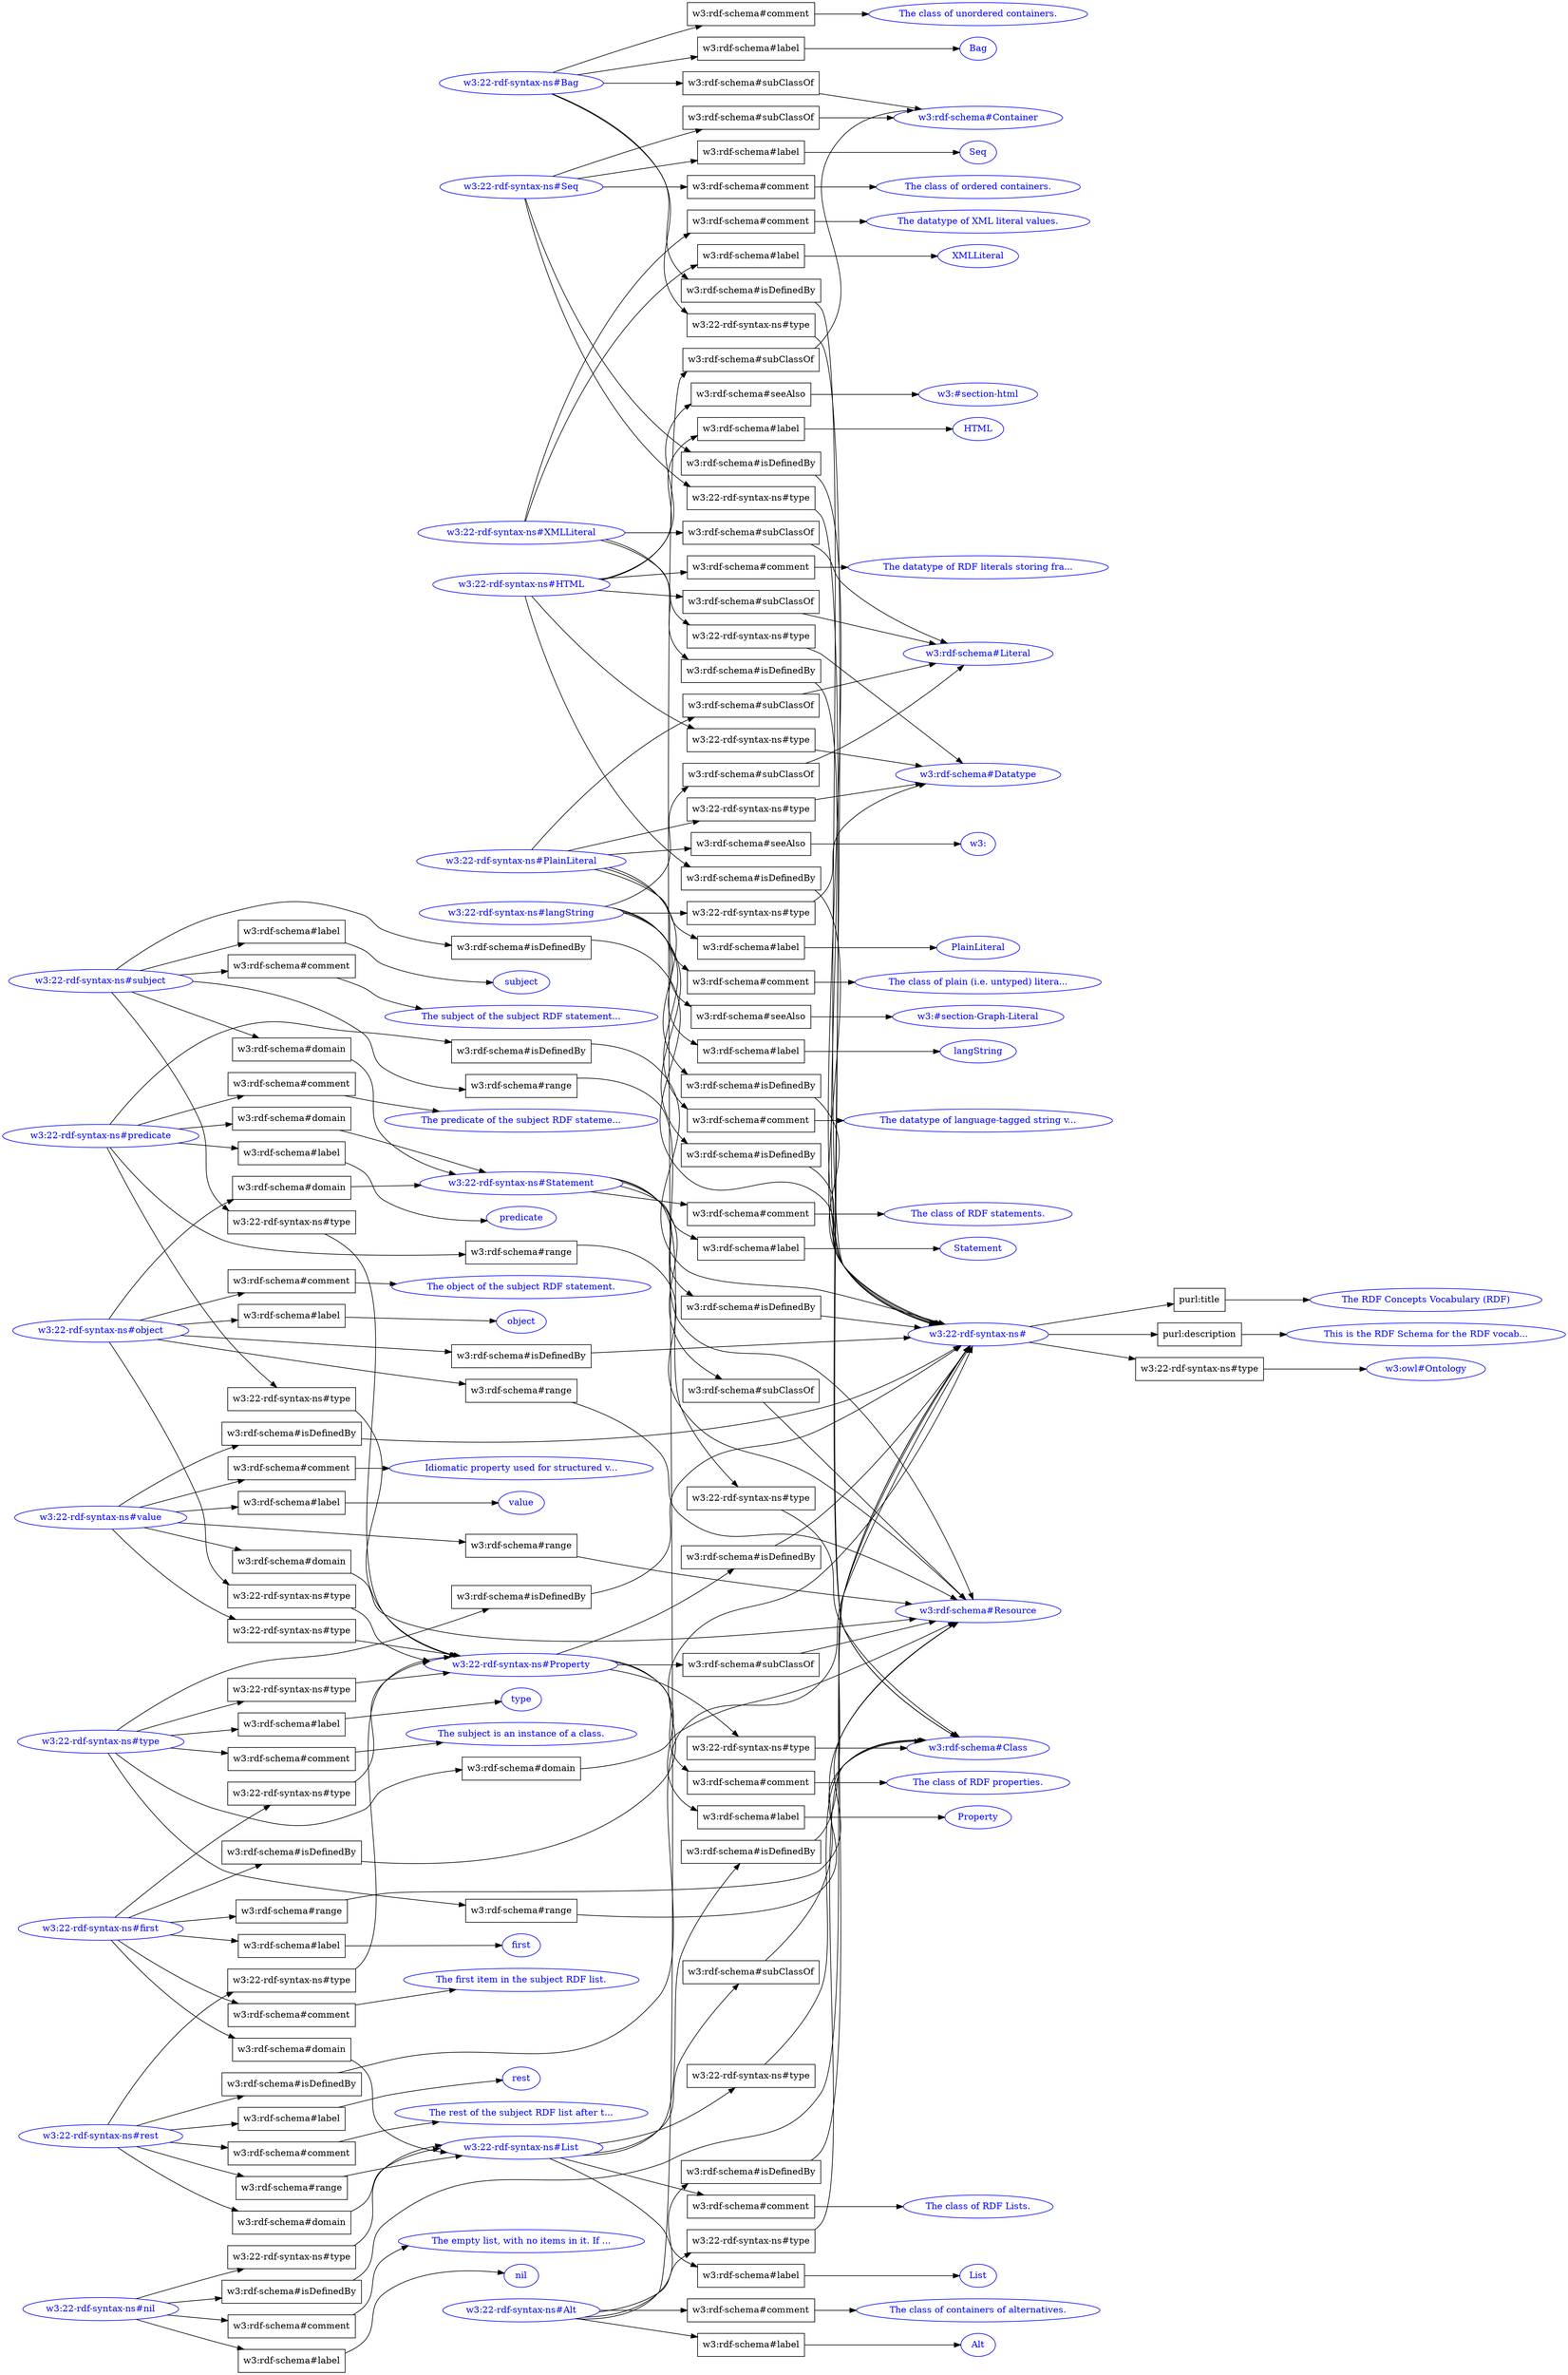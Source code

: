 // test_a3
digraph {
	graph [rankdir=LR]
	"42014968-6d80-11e9-b568-20689dd700af" [label="w3:22-rdf-syntax-ns#Bag" color=blue fontcolor=blue]
	"42024f0c-6d80-11e9-b568-20689dd700af" [label="The datatype of XML literal values." color=blue fontcolor=blue]
	"4202605a-6d80-11e9-b568-20689dd700af" [label="w3:owl#Ontology" color=blue fontcolor=blue]
	"4200f440-6d80-11e9-b568-20689dd700af" [label="w3:22-rdf-syntax-ns#Statement" color=blue fontcolor=blue]
	"42015df4-6d80-11e9-b568-20689dd700af" [label="Idiomatic property used for structured v..." color=blue fontcolor=blue]
	"42026474-6d80-11e9-b568-20689dd700af" [label="The datatype of RDF literals storing fra..." color=blue fontcolor=blue]
	"420127da-6d80-11e9-b568-20689dd700af" [label="w3:rdf-schema#Container" color=blue fontcolor=blue]
	"42014cec-6d80-11e9-b568-20689dd700af" [label="w3:22-rdf-syntax-ns#Seq" color=blue fontcolor=blue]
	"42012ff0-6d80-11e9-b568-20689dd700af" [label="w3:rdf-schema#Class" color=blue fontcolor=blue]
	"4200fc1a-6d80-11e9-b568-20689dd700af" [label="w3:22-rdf-syntax-ns#List" color=blue fontcolor=blue]
	"4200e3b0-6d80-11e9-b568-20689dd700af" [label="The first item in the subject RDF list." color=blue fontcolor=blue]
	"42026b54-6d80-11e9-b568-20689dd700af" [label=subject color=blue fontcolor=blue]
	"42023e04-6d80-11e9-b568-20689dd700af" [label=object color=blue fontcolor=blue]
	"4200e1da-6d80-11e9-b568-20689dd700af" [label="w3:22-rdf-syntax-ns#first" color=blue fontcolor=blue]
	"42011a2e-6d80-11e9-b568-20689dd700af" [label=nil color=blue fontcolor=blue]
	"420101b0-6d80-11e9-b568-20689dd700af" [label="w3:rdf-schema#Datatype" color=blue fontcolor=blue]
	"420184be-6d80-11e9-b568-20689dd700af" [label="The class of plain (i.e. untyped) litera..." color=blue fontcolor=blue]
	"42026802-6d80-11e9-b568-20689dd700af" [label="The class of RDF statements." color=blue fontcolor=blue]
	"42013d2e-6d80-11e9-b568-20689dd700af" [label=first color=blue fontcolor=blue]
	"4202446c-6d80-11e9-b568-20689dd700af" [label="The class of unordered containers." color=blue fontcolor=blue]
	"42010dea-6d80-11e9-b568-20689dd700af" [label=HTML color=blue fontcolor=blue]
	"42025d08-6d80-11e9-b568-20689dd700af" [label=Alt color=blue fontcolor=blue]
	"4200eae0-6d80-11e9-b568-20689dd700af" [label="w3:rdf-schema#Resource" color=blue fontcolor=blue]
	"4200feb8-6d80-11e9-b568-20689dd700af" [label=XMLLiteral color=blue fontcolor=blue]
	"420176b8-6d80-11e9-b568-20689dd700af" [label="The class of containers of alternatives." color=blue fontcolor=blue]
	"4200fdf0-6d80-11e9-b568-20689dd700af" [label="w3:22-rdf-syntax-ns#XMLLiteral" color=blue fontcolor=blue]
	"4200f97c-6d80-11e9-b568-20689dd700af" [label=predicate color=blue fontcolor=blue]
	"4202716c-6d80-11e9-b568-20689dd700af" [label="w3:#section-html" color=blue fontcolor=blue]
	"4200ea0e-6d80-11e9-b568-20689dd700af" [label="w3:22-rdf-syntax-ns#predicate" color=blue fontcolor=blue]
	"4200ece8-6d80-11e9-b568-20689dd700af" [label="w3:22-rdf-syntax-ns#value" color=blue fontcolor=blue]
	"4202416a-6d80-11e9-b568-20689dd700af" [label="The empty list, with no items in it. If ..." color=blue fontcolor=blue]
	"42026e56-6d80-11e9-b568-20689dd700af" [label="This is the RDF Schema for the RDF vocab..." color=blue fontcolor=blue]
	"4201c348-6d80-11e9-b568-20689dd700af" [label=List color=blue fontcolor=blue]
	"42018838-6d80-11e9-b568-20689dd700af" [label=value color=blue fontcolor=blue]
	"4201cb5e-6d80-11e9-b568-20689dd700af" [label=langString color=blue fontcolor=blue]
	"4201271c-6d80-11e9-b568-20689dd700af" [label="w3:22-rdf-syntax-ns#Alt" color=blue fontcolor=blue]
	"42010a20-6d80-11e9-b568-20689dd700af" [label="w3:22-rdf-syntax-ns#PlainLiteral" color=blue fontcolor=blue]
	"420236fc-6d80-11e9-b568-20689dd700af" [label="The class of RDF Lists." color=blue fontcolor=blue]
	"4201d608-6d80-11e9-b568-20689dd700af" [label=PlainLiteral color=blue fontcolor=blue]
	"42015a66-6d80-11e9-b568-20689dd700af" [label=rest color=blue fontcolor=blue]
	"4201c83e-6d80-11e9-b568-20689dd700af" [label=Statement color=blue fontcolor=blue]
	"4201a764-6d80-11e9-b568-20689dd700af" [label=Property color=blue fontcolor=blue]
	"42016858-6d80-11e9-b568-20689dd700af" [label="The predicate of the subject RDF stateme..." color=blue fontcolor=blue]
	"4200e806-6d80-11e9-b568-20689dd700af" [label="The RDF Concepts Vocabulary (RDF)" color=blue fontcolor=blue]
	"4201115a-6d80-11e9-b568-20689dd700af" [label="The datatype of language-tagged string v..." color=blue fontcolor=blue]
	"42019fee-6d80-11e9-b568-20689dd700af" [label="w3:#section-Graph-Literal" color=blue fontcolor=blue]
	"420143be-6d80-11e9-b568-20689dd700af" [label="The subject of the subject RDF statement..." color=blue fontcolor=blue]
	"42010b2e-6d80-11e9-b568-20689dd700af" [label="w3:rdf-schema#Literal" color=blue fontcolor=blue]
	"420100de-6d80-11e9-b568-20689dd700af" [label="w3:22-rdf-syntax-ns#langString" color=blue fontcolor=blue]
	"42010d22-6d80-11e9-b568-20689dd700af" [label="w3:22-rdf-syntax-ns#HTML" color=blue fontcolor=blue]
	"42010390-6d80-11e9-b568-20689dd700af" [label="w3:22-rdf-syntax-ns#Property" color=blue fontcolor=blue]
	"4201b1b4-6d80-11e9-b568-20689dd700af" [label="The class of RDF properties." color=blue fontcolor=blue]
	"420259b6-6d80-11e9-b568-20689dd700af" [label="The class of ordered containers." color=blue fontcolor=blue]
	"42015070-6d80-11e9-b568-20689dd700af" [label=type color=blue fontcolor=blue]
	"42019256-6d80-11e9-b568-20689dd700af" [label=Bag color=blue fontcolor=blue]
	"4200f09e-6d80-11e9-b568-20689dd700af" [label="w3:22-rdf-syntax-ns#nil" color=blue fontcolor=blue]
	"4200e6c6-6d80-11e9-b568-20689dd700af" [label="w3:22-rdf-syntax-ns#" color=blue fontcolor=blue]
	"42014fa8-6d80-11e9-b568-20689dd700af" [label="w3:22-rdf-syntax-ns#type" color=blue fontcolor=blue]
	"42018b3a-6d80-11e9-b568-20689dd700af" [label="The rest of the subject RDF list after t..." color=blue fontcolor=blue]
	"4202188e-6d80-11e9-b568-20689dd700af" [label="The subject is an instance of a class." color=blue fontcolor=blue]
	"4201bbe6-6d80-11e9-b568-20689dd700af" [label="The object of the subject RDF statement." color=blue fontcolor=blue]
	"420106b0-6d80-11e9-b568-20689dd700af" [label="w3:22-rdf-syntax-ns#object" color=blue fontcolor=blue]
	"4200fb48-6d80-11e9-b568-20689dd700af" [label="w3:22-rdf-syntax-ns#rest" color=blue fontcolor=blue]
	"42014dbe-6d80-11e9-b568-20689dd700af" [label=Seq color=blue fontcolor=blue]
	"42020dc6-6d80-11e9-b568-20689dd700af" [label="w3:" color=blue fontcolor=blue]
	"420142f6-6d80-11e9-b568-20689dd700af" [label="w3:22-rdf-syntax-ns#subject" color=blue fontcolor=blue]
	"420248f4-6d80-11e9-b568-20689dd700af" [label="w3:rdf-schema#range" shape=box]
	"4200fb48-6d80-11e9-b568-20689dd700af" -> "420248f4-6d80-11e9-b568-20689dd700af"
	"420248f4-6d80-11e9-b568-20689dd700af" -> "4200fc1a-6d80-11e9-b568-20689dd700af"
	"420233e6-6d80-11e9-b568-20689dd700af" [label="w3:rdf-schema#range" shape=box]
	"420142f6-6d80-11e9-b568-20689dd700af" -> "420233e6-6d80-11e9-b568-20689dd700af"
	"420233e6-6d80-11e9-b568-20689dd700af" -> "4200eae0-6d80-11e9-b568-20689dd700af"
	"42023f12-6d80-11e9-b568-20689dd700af" [label="w3:rdf-schema#label" shape=box]
	"420106b0-6d80-11e9-b568-20689dd700af" -> "42023f12-6d80-11e9-b568-20689dd700af"
	"42023f12-6d80-11e9-b568-20689dd700af" -> "42023e04-6d80-11e9-b568-20689dd700af"
	"4201abe2-6d80-11e9-b568-20689dd700af" [label="w3:22-rdf-syntax-ns#type" shape=box]
	"42014cec-6d80-11e9-b568-20689dd700af" -> "4201abe2-6d80-11e9-b568-20689dd700af"
	"4201abe2-6d80-11e9-b568-20689dd700af" -> "42012ff0-6d80-11e9-b568-20689dd700af"
	"4202653c-6d80-11e9-b568-20689dd700af" [label="w3:rdf-schema#comment" shape=box]
	"42010d22-6d80-11e9-b568-20689dd700af" -> "4202653c-6d80-11e9-b568-20689dd700af"
	"4202653c-6d80-11e9-b568-20689dd700af" -> "42026474-6d80-11e9-b568-20689dd700af"
	"42017410-6d80-11e9-b568-20689dd700af" [label="w3:22-rdf-syntax-ns#type" shape=box]
	"4200f440-6d80-11e9-b568-20689dd700af" -> "42017410-6d80-11e9-b568-20689dd700af"
	"42017410-6d80-11e9-b568-20689dd700af" -> "42012ff0-6d80-11e9-b568-20689dd700af"
	"42014170-6d80-11e9-b568-20689dd700af" [label="w3:rdf-schema#isDefinedBy" shape=box]
	"4200fdf0-6d80-11e9-b568-20689dd700af" -> "42014170-6d80-11e9-b568-20689dd700af"
	"42014170-6d80-11e9-b568-20689dd700af" -> "4200e6c6-6d80-11e9-b568-20689dd700af"
	"4200fcd8-6d80-11e9-b568-20689dd700af" [label="w3:rdf-schema#domain" shape=box]
	"4200fb48-6d80-11e9-b568-20689dd700af" -> "4200fcd8-6d80-11e9-b568-20689dd700af"
	"4200fcd8-6d80-11e9-b568-20689dd700af" -> "4200fc1a-6d80-11e9-b568-20689dd700af"
	"42018f86-6d80-11e9-b568-20689dd700af" [label="w3:rdf-schema#subClassOf" shape=box]
	"42010d22-6d80-11e9-b568-20689dd700af" -> "42018f86-6d80-11e9-b568-20689dd700af"
	"42018f86-6d80-11e9-b568-20689dd700af" -> "42010b2e-6d80-11e9-b568-20689dd700af"
	"42021640-6d80-11e9-b568-20689dd700af" [label="w3:rdf-schema#isDefinedBy" shape=box]
	"42010390-6d80-11e9-b568-20689dd700af" -> "42021640-6d80-11e9-b568-20689dd700af"
	"42021640-6d80-11e9-b568-20689dd700af" -> "4200e6c6-6d80-11e9-b568-20689dd700af"
	"42022c3e-6d80-11e9-b568-20689dd700af" [label="w3:22-rdf-syntax-ns#type" shape=box]
	"42014fa8-6d80-11e9-b568-20689dd700af" -> "42022c3e-6d80-11e9-b568-20689dd700af"
	"42022c3e-6d80-11e9-b568-20689dd700af" -> "42010390-6d80-11e9-b568-20689dd700af"
	"42015b7e-6d80-11e9-b568-20689dd700af" [label="w3:rdf-schema#label" shape=box]
	"4200fb48-6d80-11e9-b568-20689dd700af" -> "42015b7e-6d80-11e9-b568-20689dd700af"
	"42015b7e-6d80-11e9-b568-20689dd700af" -> "42015a66-6d80-11e9-b568-20689dd700af"
	"4201a52a-6d80-11e9-b568-20689dd700af" [label="w3:22-rdf-syntax-ns#type" shape=box]
	"4201271c-6d80-11e9-b568-20689dd700af" -> "4201a52a-6d80-11e9-b568-20689dd700af"
	"4201a52a-6d80-11e9-b568-20689dd700af" -> "42012ff0-6d80-11e9-b568-20689dd700af"
	"42024fca-6d80-11e9-b568-20689dd700af" [label="w3:rdf-schema#comment" shape=box]
	"4200fdf0-6d80-11e9-b568-20689dd700af" -> "42024fca-6d80-11e9-b568-20689dd700af"
	"42024fca-6d80-11e9-b568-20689dd700af" -> "42024f0c-6d80-11e9-b568-20689dd700af"
	"42023b34-6d80-11e9-b568-20689dd700af" [label="w3:rdf-schema#isDefinedBy" shape=box]
	"42010a20-6d80-11e9-b568-20689dd700af" -> "42023b34-6d80-11e9-b568-20689dd700af"
	"42023b34-6d80-11e9-b568-20689dd700af" -> "4200e6c6-6d80-11e9-b568-20689dd700af"
	"42023012-6d80-11e9-b568-20689dd700af" [label="w3:22-rdf-syntax-ns#type" shape=box]
	"4200ece8-6d80-11e9-b568-20689dd700af" -> "42023012-6d80-11e9-b568-20689dd700af"
	"42023012-6d80-11e9-b568-20689dd700af" -> "42010390-6d80-11e9-b568-20689dd700af"
	"4200ebb2-6d80-11e9-b568-20689dd700af" [label="w3:rdf-schema#range" shape=box]
	"4200ea0e-6d80-11e9-b568-20689dd700af" -> "4200ebb2-6d80-11e9-b568-20689dd700af"
	"4200ebb2-6d80-11e9-b568-20689dd700af" -> "4200eae0-6d80-11e9-b568-20689dd700af"
	"4201c064-6d80-11e9-b568-20689dd700af" [label="w3:rdf-schema#isDefinedBy" shape=box]
	"4200fb48-6d80-11e9-b568-20689dd700af" -> "4201c064-6d80-11e9-b568-20689dd700af"
	"4201c064-6d80-11e9-b568-20689dd700af" -> "4200e6c6-6d80-11e9-b568-20689dd700af"
	"42020754-6d80-11e9-b568-20689dd700af" [label="w3:rdf-schema#range" shape=box]
	"420106b0-6d80-11e9-b568-20689dd700af" -> "42020754-6d80-11e9-b568-20689dd700af"
	"42020754-6d80-11e9-b568-20689dd700af" -> "4200eae0-6d80-11e9-b568-20689dd700af"
	"4200fa30-6d80-11e9-b568-20689dd700af" [label="w3:rdf-schema#label" shape=box]
	"4200ea0e-6d80-11e9-b568-20689dd700af" -> "4200fa30-6d80-11e9-b568-20689dd700af"
	"4200fa30-6d80-11e9-b568-20689dd700af" -> "4200f97c-6d80-11e9-b568-20689dd700af"
	"42019314-6d80-11e9-b568-20689dd700af" [label="w3:rdf-schema#label" shape=box]
	"42014968-6d80-11e9-b568-20689dd700af" -> "42019314-6d80-11e9-b568-20689dd700af"
	"42019314-6d80-11e9-b568-20689dd700af" -> "42019256-6d80-11e9-b568-20689dd700af"
	"42016920-6d80-11e9-b568-20689dd700af" [label="w3:rdf-schema#comment" shape=box]
	"4200ea0e-6d80-11e9-b568-20689dd700af" -> "42016920-6d80-11e9-b568-20689dd700af"
	"42016920-6d80-11e9-b568-20689dd700af" -> "42016858-6d80-11e9-b568-20689dd700af"
	"42024228-6d80-11e9-b568-20689dd700af" [label="w3:rdf-schema#comment" shape=box]
	"4200f09e-6d80-11e9-b568-20689dd700af" -> "42024228-6d80-11e9-b568-20689dd700af"
	"42024228-6d80-11e9-b568-20689dd700af" -> "4202416a-6d80-11e9-b568-20689dd700af"
	"4201c906-6d80-11e9-b568-20689dd700af" [label="w3:rdf-schema#label" shape=box]
	"4200f440-6d80-11e9-b568-20689dd700af" -> "4201c906-6d80-11e9-b568-20689dd700af"
	"4201c906-6d80-11e9-b568-20689dd700af" -> "4201c83e-6d80-11e9-b568-20689dd700af"
	"42014e7c-6d80-11e9-b568-20689dd700af" [label="w3:rdf-schema#label" shape=box]
	"42014cec-6d80-11e9-b568-20689dd700af" -> "42014e7c-6d80-11e9-b568-20689dd700af"
	"42014e7c-6d80-11e9-b568-20689dd700af" -> "42014dbe-6d80-11e9-b568-20689dd700af"
	"420237ba-6d80-11e9-b568-20689dd700af" [label="w3:rdf-schema#comment" shape=box]
	"4200fc1a-6d80-11e9-b568-20689dd700af" -> "420237ba-6d80-11e9-b568-20689dd700af"
	"420237ba-6d80-11e9-b568-20689dd700af" -> "420236fc-6d80-11e9-b568-20689dd700af"
	"4202722a-6d80-11e9-b568-20689dd700af" [label="w3:rdf-schema#seeAlso" shape=box]
	"42010d22-6d80-11e9-b568-20689dd700af" -> "4202722a-6d80-11e9-b568-20689dd700af"
	"4202722a-6d80-11e9-b568-20689dd700af" -> "4202716c-6d80-11e9-b568-20689dd700af"
	"42021262-6d80-11e9-b568-20689dd700af" [label="w3:rdf-schema#range" shape=box]
	"42014fa8-6d80-11e9-b568-20689dd700af" -> "42021262-6d80-11e9-b568-20689dd700af"
	"42021262-6d80-11e9-b568-20689dd700af" -> "42012ff0-6d80-11e9-b568-20689dd700af"
	"42011af6-6d80-11e9-b568-20689dd700af" [label="w3:rdf-schema#label" shape=box]
	"4200f09e-6d80-11e9-b568-20689dd700af" -> "42011af6-6d80-11e9-b568-20689dd700af"
	"42011af6-6d80-11e9-b568-20689dd700af" -> "42011a2e-6d80-11e9-b568-20689dd700af"
	"4202031c-6d80-11e9-b568-20689dd700af" [label="w3:rdf-schema#isDefinedBy" shape=box]
	"42014fa8-6d80-11e9-b568-20689dd700af" -> "4202031c-6d80-11e9-b568-20689dd700af"
	"4202031c-6d80-11e9-b568-20689dd700af" -> "4200e6c6-6d80-11e9-b568-20689dd700af"
	"4201af98-6d80-11e9-b568-20689dd700af" [label="w3:rdf-schema#isDefinedBy" shape=box]
	"4200e1da-6d80-11e9-b568-20689dd700af" -> "4201af98-6d80-11e9-b568-20689dd700af"
	"4201af98-6d80-11e9-b568-20689dd700af" -> "4200e6c6-6d80-11e9-b568-20689dd700af"
	"42013ad6-6d80-11e9-b568-20689dd700af" [label="w3:22-rdf-syntax-ns#type" shape=box]
	"4200fdf0-6d80-11e9-b568-20689dd700af" -> "42013ad6-6d80-11e9-b568-20689dd700af"
	"42013ad6-6d80-11e9-b568-20689dd700af" -> "420101b0-6d80-11e9-b568-20689dd700af"
	"4200e8c4-6d80-11e9-b568-20689dd700af" [label="purl:title" shape=box]
	"4200e6c6-6d80-11e9-b568-20689dd700af" -> "4200e8c4-6d80-11e9-b568-20689dd700af"
	"4200e8c4-6d80-11e9-b568-20689dd700af" -> "4200e806-6d80-11e9-b568-20689dd700af"
	"42017d3e-6d80-11e9-b568-20689dd700af" [label="w3:rdf-schema#domain" shape=box]
	"42014fa8-6d80-11e9-b568-20689dd700af" -> "42017d3e-6d80-11e9-b568-20689dd700af"
	"42017d3e-6d80-11e9-b568-20689dd700af" -> "4200eae0-6d80-11e9-b568-20689dd700af"
	"4201580e-6d80-11e9-b568-20689dd700af" [label="w3:rdf-schema#subClassOf" shape=box]
	"42014cec-6d80-11e9-b568-20689dd700af" -> "4201580e-6d80-11e9-b568-20689dd700af"
	"4201580e-6d80-11e9-b568-20689dd700af" -> "420127da-6d80-11e9-b568-20689dd700af"
	"4201b268-6d80-11e9-b568-20689dd700af" [label="w3:rdf-schema#comment" shape=box]
	"42010390-6d80-11e9-b568-20689dd700af" -> "4201b268-6d80-11e9-b568-20689dd700af"
	"4201b268-6d80-11e9-b568-20689dd700af" -> "4201b1b4-6d80-11e9-b568-20689dd700af"
	"42018284-6d80-11e9-b568-20689dd700af" [label="w3:rdf-schema#isDefinedBy" shape=box]
	"4200fc1a-6d80-11e9-b568-20689dd700af" -> "42018284-6d80-11e9-b568-20689dd700af"
	"42018284-6d80-11e9-b568-20689dd700af" -> "4200e6c6-6d80-11e9-b568-20689dd700af"
	"42011ec0-6d80-11e9-b568-20689dd700af" [label="w3:22-rdf-syntax-ns#type" shape=box]
	"4200ea0e-6d80-11e9-b568-20689dd700af" -> "42011ec0-6d80-11e9-b568-20689dd700af"
	"42011ec0-6d80-11e9-b568-20689dd700af" -> "42010390-6d80-11e9-b568-20689dd700af"
	"42024520-6d80-11e9-b568-20689dd700af" [label="w3:rdf-schema#comment" shape=box]
	"42014968-6d80-11e9-b568-20689dd700af" -> "42024520-6d80-11e9-b568-20689dd700af"
	"42024520-6d80-11e9-b568-20689dd700af" -> "4202446c-6d80-11e9-b568-20689dd700af"
	"4201548a-6d80-11e9-b568-20689dd700af" [label="w3:22-rdf-syntax-ns#type" shape=box]
	"420142f6-6d80-11e9-b568-20689dd700af" -> "4201548a-6d80-11e9-b568-20689dd700af"
	"4201548a-6d80-11e9-b568-20689dd700af" -> "42010390-6d80-11e9-b568-20689dd700af"
	"42019daa-6d80-11e9-b568-20689dd700af" [label="w3:22-rdf-syntax-ns#type" shape=box]
	"42010390-6d80-11e9-b568-20689dd700af" -> "42019daa-6d80-11e9-b568-20689dd700af"
	"42019daa-6d80-11e9-b568-20689dd700af" -> "42012ff0-6d80-11e9-b568-20689dd700af"
	"4202194c-6d80-11e9-b568-20689dd700af" [label="w3:rdf-schema#comment" shape=box]
	"42014fa8-6d80-11e9-b568-20689dd700af" -> "4202194c-6d80-11e9-b568-20689dd700af"
	"4202194c-6d80-11e9-b568-20689dd700af" -> "4202188e-6d80-11e9-b568-20689dd700af"
	"4201512e-6d80-11e9-b568-20689dd700af" [label="w3:rdf-schema#label" shape=box]
	"42014fa8-6d80-11e9-b568-20689dd700af" -> "4201512e-6d80-11e9-b568-20689dd700af"
	"4201512e-6d80-11e9-b568-20689dd700af" -> "42015070-6d80-11e9-b568-20689dd700af"
	"42016614-6d80-11e9-b568-20689dd700af" [label="w3:rdf-schema#domain" shape=box]
	"420142f6-6d80-11e9-b568-20689dd700af" -> "42016614-6d80-11e9-b568-20689dd700af"
	"42016614-6d80-11e9-b568-20689dd700af" -> "4200f440-6d80-11e9-b568-20689dd700af"
	"420116a0-6d80-11e9-b568-20689dd700af" [label="w3:rdf-schema#isDefinedBy" shape=box]
	"4200ea0e-6d80-11e9-b568-20689dd700af" -> "420116a0-6d80-11e9-b568-20689dd700af"
	"420116a0-6d80-11e9-b568-20689dd700af" -> "4200e6c6-6d80-11e9-b568-20689dd700af"
	"420268c0-6d80-11e9-b568-20689dd700af" [label="w3:rdf-schema#comment" shape=box]
	"4200f440-6d80-11e9-b568-20689dd700af" -> "420268c0-6d80-11e9-b568-20689dd700af"
	"420268c0-6d80-11e9-b568-20689dd700af" -> "42026802-6d80-11e9-b568-20689dd700af"
	"4200e518-6d80-11e9-b568-20689dd700af" [label="w3:rdf-schema#comment" shape=box]
	"4200e1da-6d80-11e9-b568-20689dd700af" -> "4200e518-6d80-11e9-b568-20689dd700af"
	"4200e518-6d80-11e9-b568-20689dd700af" -> "4200e3b0-6d80-11e9-b568-20689dd700af"
	"42018c66-6d80-11e9-b568-20689dd700af" [label="w3:rdf-schema#comment" shape=box]
	"4200fb48-6d80-11e9-b568-20689dd700af" -> "42018c66-6d80-11e9-b568-20689dd700af"
	"42018c66-6d80-11e9-b568-20689dd700af" -> "42018b3a-6d80-11e9-b568-20689dd700af"
	"42011286-6d80-11e9-b568-20689dd700af" [label="w3:rdf-schema#comment" shape=box]
	"420100de-6d80-11e9-b568-20689dd700af" -> "42011286-6d80-11e9-b568-20689dd700af"
	"42011286-6d80-11e9-b568-20689dd700af" -> "4201115a-6d80-11e9-b568-20689dd700af"
	"42021d20-6d80-11e9-b568-20689dd700af" [label="w3:rdf-schema#isDefinedBy" shape=box]
	"4201271c-6d80-11e9-b568-20689dd700af" -> "42021d20-6d80-11e9-b568-20689dd700af"
	"42021d20-6d80-11e9-b568-20689dd700af" -> "4200e6c6-6d80-11e9-b568-20689dd700af"
	"420147e2-6d80-11e9-b568-20689dd700af" [label="w3:rdf-schema#domain" shape=box]
	"4200e1da-6d80-11e9-b568-20689dd700af" -> "420147e2-6d80-11e9-b568-20689dd700af"
	"420147e2-6d80-11e9-b568-20689dd700af" -> "4200fc1a-6d80-11e9-b568-20689dd700af"
	"420188f6-6d80-11e9-b568-20689dd700af" [label="w3:rdf-schema#label" shape=box]
	"4200ece8-6d80-11e9-b568-20689dd700af" -> "420188f6-6d80-11e9-b568-20689dd700af"
	"420188f6-6d80-11e9-b568-20689dd700af" -> "42018838-6d80-11e9-b568-20689dd700af"
	"420199f4-6d80-11e9-b568-20689dd700af" [label="w3:rdf-schema#subClassOf" shape=box]
	"42014968-6d80-11e9-b568-20689dd700af" -> "420199f4-6d80-11e9-b568-20689dd700af"
	"420199f4-6d80-11e9-b568-20689dd700af" -> "420127da-6d80-11e9-b568-20689dd700af"
	"420133f6-6d80-11e9-b568-20689dd700af" [label="w3:rdf-schema#isDefinedBy" shape=box]
	"420106b0-6d80-11e9-b568-20689dd700af" -> "420133f6-6d80-11e9-b568-20689dd700af"
	"420133f6-6d80-11e9-b568-20689dd700af" -> "4200e6c6-6d80-11e9-b568-20689dd700af"
	"4201d3ba-6d80-11e9-b568-20689dd700af" [label="w3:rdf-schema#isDefinedBy" shape=box]
	"42010d22-6d80-11e9-b568-20689dd700af" -> "4201d3ba-6d80-11e9-b568-20689dd700af"
	"4201d3ba-6d80-11e9-b568-20689dd700af" -> "4200e6c6-6d80-11e9-b568-20689dd700af"
	"4201226c-6d80-11e9-b568-20689dd700af" [label="w3:rdf-schema#isDefinedBy" shape=box]
	"4200f440-6d80-11e9-b568-20689dd700af" -> "4201226c-6d80-11e9-b568-20689dd700af"
	"4201226c-6d80-11e9-b568-20689dd700af" -> "4200e6c6-6d80-11e9-b568-20689dd700af"
	"42010c00-6d80-11e9-b568-20689dd700af" [label="w3:rdf-schema#subClassOf" shape=box]
	"42010a20-6d80-11e9-b568-20689dd700af" -> "42010c00-6d80-11e9-b568-20689dd700af"
	"42010c00-6d80-11e9-b568-20689dd700af" -> "42010b2e-6d80-11e9-b568-20689dd700af"
	"42010584-6d80-11e9-b568-20689dd700af" [label="w3:rdf-schema#subClassOf" shape=box]
	"42010390-6d80-11e9-b568-20689dd700af" -> "42010584-6d80-11e9-b568-20689dd700af"
	"42010584-6d80-11e9-b568-20689dd700af" -> "4200eae0-6d80-11e9-b568-20689dd700af"
	"42013766-6d80-11e9-b568-20689dd700af" [label="w3:rdf-schema#range" shape=box]
	"4200ece8-6d80-11e9-b568-20689dd700af" -> "42013766-6d80-11e9-b568-20689dd700af"
	"42013766-6d80-11e9-b568-20689dd700af" -> "4200eae0-6d80-11e9-b568-20689dd700af"
	"420177d0-6d80-11e9-b568-20689dd700af" [label="w3:rdf-schema#comment" shape=box]
	"4201271c-6d80-11e9-b568-20689dd700af" -> "420177d0-6d80-11e9-b568-20689dd700af"
	"420177d0-6d80-11e9-b568-20689dd700af" -> "420176b8-6d80-11e9-b568-20689dd700af"
	"4201b59c-6d80-11e9-b568-20689dd700af" [label="w3:22-rdf-syntax-ns#type" shape=box]
	"42010d22-6d80-11e9-b568-20689dd700af" -> "4201b59c-6d80-11e9-b568-20689dd700af"
	"4201b59c-6d80-11e9-b568-20689dd700af" -> "420101b0-6d80-11e9-b568-20689dd700af"
	"420108f4-6d80-11e9-b568-20689dd700af" [label="w3:22-rdf-syntax-ns#type" shape=box]
	"420106b0-6d80-11e9-b568-20689dd700af" -> "420108f4-6d80-11e9-b568-20689dd700af"
	"420108f4-6d80-11e9-b568-20689dd700af" -> "42010390-6d80-11e9-b568-20689dd700af"
	"42014486-6d80-11e9-b568-20689dd700af" [label="w3:rdf-schema#comment" shape=box]
	"420142f6-6d80-11e9-b568-20689dd700af" -> "42014486-6d80-11e9-b568-20689dd700af"
	"42014486-6d80-11e9-b568-20689dd700af" -> "420143be-6d80-11e9-b568-20689dd700af"
	"42014b2a-6d80-11e9-b568-20689dd700af" [label="w3:22-rdf-syntax-ns#type" shape=box]
	"42014968-6d80-11e9-b568-20689dd700af" -> "42014b2a-6d80-11e9-b568-20689dd700af"
	"42014b2a-6d80-11e9-b568-20689dd700af" -> "42012ff0-6d80-11e9-b568-20689dd700af"
	"4200ef72-6d80-11e9-b568-20689dd700af" [label="w3:rdf-schema#domain" shape=box]
	"4200ece8-6d80-11e9-b568-20689dd700af" -> "4200ef72-6d80-11e9-b568-20689dd700af"
	"4200ef72-6d80-11e9-b568-20689dd700af" -> "4200eae0-6d80-11e9-b568-20689dd700af"
	"420128fc-6d80-11e9-b568-20689dd700af" [label="w3:rdf-schema#subClassOf" shape=box]
	"4201271c-6d80-11e9-b568-20689dd700af" -> "420128fc-6d80-11e9-b568-20689dd700af"
	"420128fc-6d80-11e9-b568-20689dd700af" -> "420127da-6d80-11e9-b568-20689dd700af"
	"4201a87c-6d80-11e9-b568-20689dd700af" [label="w3:rdf-schema#label" shape=box]
	"42010390-6d80-11e9-b568-20689dd700af" -> "4201a87c-6d80-11e9-b568-20689dd700af"
	"4201a87c-6d80-11e9-b568-20689dd700af" -> "4201a764-6d80-11e9-b568-20689dd700af"
	"4201c3fc-6d80-11e9-b568-20689dd700af" [label="w3:rdf-schema#label" shape=box]
	"4200fc1a-6d80-11e9-b568-20689dd700af" -> "4201c3fc-6d80-11e9-b568-20689dd700af"
	"4201c3fc-6d80-11e9-b568-20689dd700af" -> "4201c348-6d80-11e9-b568-20689dd700af"
	"420228ba-6d80-11e9-b568-20689dd700af" [label="w3:rdf-schema#isDefinedBy" shape=box]
	"420142f6-6d80-11e9-b568-20689dd700af" -> "420228ba-6d80-11e9-b568-20689dd700af"
	"420228ba-6d80-11e9-b568-20689dd700af" -> "4200e6c6-6d80-11e9-b568-20689dd700af"
	"42016268-6d80-11e9-b568-20689dd700af" [label="w3:rdf-schema#subClassOf" shape=box]
	"4200fc1a-6d80-11e9-b568-20689dd700af" -> "42016268-6d80-11e9-b568-20689dd700af"
	"42016268-6d80-11e9-b568-20689dd700af" -> "4200eae0-6d80-11e9-b568-20689dd700af"
	"42025768-6d80-11e9-b568-20689dd700af" [label="w3:22-rdf-syntax-ns#type" shape=box]
	"4200f09e-6d80-11e9-b568-20689dd700af" -> "42025768-6d80-11e9-b568-20689dd700af"
	"42025768-6d80-11e9-b568-20689dd700af" -> "4200fc1a-6d80-11e9-b568-20689dd700af"
	"4200f300-6d80-11e9-b568-20689dd700af" [label="w3:rdf-schema#isDefinedBy" shape=box]
	"4200f09e-6d80-11e9-b568-20689dd700af" -> "4200f300-6d80-11e9-b568-20689dd700af"
	"4200f300-6d80-11e9-b568-20689dd700af" -> "4200e6c6-6d80-11e9-b568-20689dd700af"
	"4201d6c6-6d80-11e9-b568-20689dd700af" [label="w3:rdf-schema#label" shape=box]
	"42010a20-6d80-11e9-b568-20689dd700af" -> "4201d6c6-6d80-11e9-b568-20689dd700af"
	"4201d6c6-6d80-11e9-b568-20689dd700af" -> "4201d608-6d80-11e9-b568-20689dd700af"
	"42020b64-6d80-11e9-b568-20689dd700af" [label="w3:rdf-schema#isDefinedBy" shape=box]
	"4200ece8-6d80-11e9-b568-20689dd700af" -> "42020b64-6d80-11e9-b568-20689dd700af"
	"42020b64-6d80-11e9-b568-20689dd700af" -> "4200e6c6-6d80-11e9-b568-20689dd700af"
	"4200ff62-6d80-11e9-b568-20689dd700af" [label="w3:rdf-schema#label" shape=box]
	"4200fdf0-6d80-11e9-b568-20689dd700af" -> "4200ff62-6d80-11e9-b568-20689dd700af"
	"4200ff62-6d80-11e9-b568-20689dd700af" -> "4200feb8-6d80-11e9-b568-20689dd700af"
	"42025394-6d80-11e9-b568-20689dd700af" [label="w3:22-rdf-syntax-ns#type" shape=box]
	"4200e1da-6d80-11e9-b568-20689dd700af" -> "42025394-6d80-11e9-b568-20689dd700af"
	"42025394-6d80-11e9-b568-20689dd700af" -> "42010390-6d80-11e9-b568-20689dd700af"
	"42020e8e-6d80-11e9-b568-20689dd700af" [label="w3:rdf-schema#seeAlso" shape=box]
	"42010a20-6d80-11e9-b568-20689dd700af" -> "42020e8e-6d80-11e9-b568-20689dd700af"
	"42020e8e-6d80-11e9-b568-20689dd700af" -> "42020dc6-6d80-11e9-b568-20689dd700af"
	"4201b8e4-6d80-11e9-b568-20689dd700af" [label="w3:22-rdf-syntax-ns#type" shape=box]
	"4200fb48-6d80-11e9-b568-20689dd700af" -> "4201b8e4-6d80-11e9-b568-20689dd700af"
	"4201b8e4-6d80-11e9-b568-20689dd700af" -> "42010390-6d80-11e9-b568-20689dd700af"
	"4201bcb8-6d80-11e9-b568-20689dd700af" [label="w3:rdf-schema#comment" shape=box]
	"420106b0-6d80-11e9-b568-20689dd700af" -> "4201bcb8-6d80-11e9-b568-20689dd700af"
	"4201bcb8-6d80-11e9-b568-20689dd700af" -> "4201bbe6-6d80-11e9-b568-20689dd700af"
	"42025dbc-6d80-11e9-b568-20689dd700af" [label="w3:rdf-schema#label" shape=box]
	"4201271c-6d80-11e9-b568-20689dd700af" -> "42025dbc-6d80-11e9-b568-20689dd700af"
	"42025dbc-6d80-11e9-b568-20689dd700af" -> "42025d08-6d80-11e9-b568-20689dd700af"
	"42015ebc-6d80-11e9-b568-20689dd700af" [label="w3:rdf-schema#comment" shape=box]
	"4200ece8-6d80-11e9-b568-20689dd700af" -> "42015ebc-6d80-11e9-b568-20689dd700af"
	"42015ebc-6d80-11e9-b568-20689dd700af" -> "42015df4-6d80-11e9-b568-20689dd700af"
	"42012d20-6d80-11e9-b568-20689dd700af" [label="w3:rdf-schema#isDefinedBy" shape=box]
	"420100de-6d80-11e9-b568-20689dd700af" -> "42012d20-6d80-11e9-b568-20689dd700af"
	"42012d20-6d80-11e9-b568-20689dd700af" -> "4200e6c6-6d80-11e9-b568-20689dd700af"
	"42025a74-6d80-11e9-b568-20689dd700af" [label="w3:rdf-schema#comment" shape=box]
	"42014cec-6d80-11e9-b568-20689dd700af" -> "42025a74-6d80-11e9-b568-20689dd700af"
	"42025a74-6d80-11e9-b568-20689dd700af" -> "420259b6-6d80-11e9-b568-20689dd700af"
	"42019666-6d80-11e9-b568-20689dd700af" [label="w3:rdf-schema#subClassOf" shape=box]
	"420100de-6d80-11e9-b568-20689dd700af" -> "42019666-6d80-11e9-b568-20689dd700af"
	"42019666-6d80-11e9-b568-20689dd700af" -> "42010b2e-6d80-11e9-b568-20689dd700af"
	"42024cb4-6d80-11e9-b568-20689dd700af" [label="w3:rdf-schema#range" shape=box]
	"4200e1da-6d80-11e9-b568-20689dd700af" -> "42024cb4-6d80-11e9-b568-20689dd700af"
	"42024cb4-6d80-11e9-b568-20689dd700af" -> "4200eae0-6d80-11e9-b568-20689dd700af"
	"42026f1e-6d80-11e9-b568-20689dd700af" [label="purl:description" shape=box]
	"4200e6c6-6d80-11e9-b568-20689dd700af" -> "42026f1e-6d80-11e9-b568-20689dd700af"
	"42026f1e-6d80-11e9-b568-20689dd700af" -> "42026e56-6d80-11e9-b568-20689dd700af"
	"42016cd6-6d80-11e9-b568-20689dd700af" [label="w3:22-rdf-syntax-ns#type" shape=box]
	"42010a20-6d80-11e9-b568-20689dd700af" -> "42016cd6-6d80-11e9-b568-20689dd700af"
	"42016cd6-6d80-11e9-b568-20689dd700af" -> "420101b0-6d80-11e9-b568-20689dd700af"
	"420125f0-6d80-11e9-b568-20689dd700af" [label="w3:rdf-schema#domain" shape=box]
	"420106b0-6d80-11e9-b568-20689dd700af" -> "420125f0-6d80-11e9-b568-20689dd700af"
	"420125f0-6d80-11e9-b568-20689dd700af" -> "4200f440-6d80-11e9-b568-20689dd700af"
	"420220fe-6d80-11e9-b568-20689dd700af" [label="w3:rdf-schema#domain" shape=box]
	"4200ea0e-6d80-11e9-b568-20689dd700af" -> "420220fe-6d80-11e9-b568-20689dd700af"
	"420220fe-6d80-11e9-b568-20689dd700af" -> "4200f440-6d80-11e9-b568-20689dd700af"
	"42026118-6d80-11e9-b568-20689dd700af" [label="w3:22-rdf-syntax-ns#type" shape=box]
	"4200e6c6-6d80-11e9-b568-20689dd700af" -> "42026118-6d80-11e9-b568-20689dd700af"
	"42026118-6d80-11e9-b568-20689dd700af" -> "4202605a-6d80-11e9-b568-20689dd700af"
	"420185ea-6d80-11e9-b568-20689dd700af" [label="w3:rdf-schema#comment" shape=box]
	"42010a20-6d80-11e9-b568-20689dd700af" -> "420185ea-6d80-11e9-b568-20689dd700af"
	"420185ea-6d80-11e9-b568-20689dd700af" -> "420184be-6d80-11e9-b568-20689dd700af"
	"4201a0ca-6d80-11e9-b568-20689dd700af" [label="w3:rdf-schema#seeAlso" shape=box]
	"420100de-6d80-11e9-b568-20689dd700af" -> "4201a0ca-6d80-11e9-b568-20689dd700af"
	"4201a0ca-6d80-11e9-b568-20689dd700af" -> "42019fee-6d80-11e9-b568-20689dd700af"
	"42010eb2-6d80-11e9-b568-20689dd700af" [label="w3:rdf-schema#label" shape=box]
	"42010d22-6d80-11e9-b568-20689dd700af" -> "42010eb2-6d80-11e9-b568-20689dd700af"
	"42010eb2-6d80-11e9-b568-20689dd700af" -> "42010dea-6d80-11e9-b568-20689dd700af"
	"4200f652-6d80-11e9-b568-20689dd700af" [label="w3:rdf-schema#subClassOf" shape=box]
	"4200f440-6d80-11e9-b568-20689dd700af" -> "4200f652-6d80-11e9-b568-20689dd700af"
	"4200f652-6d80-11e9-b568-20689dd700af" -> "4200eae0-6d80-11e9-b568-20689dd700af"
	"42013dec-6d80-11e9-b568-20689dd700af" [label="w3:rdf-schema#label" shape=box]
	"4200e1da-6d80-11e9-b568-20689dd700af" -> "42013dec-6d80-11e9-b568-20689dd700af"
	"42013dec-6d80-11e9-b568-20689dd700af" -> "42013d2e-6d80-11e9-b568-20689dd700af"
	"4201026e-6d80-11e9-b568-20689dd700af" [label="w3:22-rdf-syntax-ns#type" shape=box]
	"420100de-6d80-11e9-b568-20689dd700af" -> "4201026e-6d80-11e9-b568-20689dd700af"
	"4201026e-6d80-11e9-b568-20689dd700af" -> "420101b0-6d80-11e9-b568-20689dd700af"
	"4201cc1c-6d80-11e9-b568-20689dd700af" [label="w3:rdf-schema#label" shape=box]
	"420100de-6d80-11e9-b568-20689dd700af" -> "4201cc1c-6d80-11e9-b568-20689dd700af"
	"4201cc1c-6d80-11e9-b568-20689dd700af" -> "4201cb5e-6d80-11e9-b568-20689dd700af"
	"4201d036-6d80-11e9-b568-20689dd700af" [label="w3:rdf-schema#isDefinedBy" shape=box]
	"42014968-6d80-11e9-b568-20689dd700af" -> "4201d036-6d80-11e9-b568-20689dd700af"
	"4201d036-6d80-11e9-b568-20689dd700af" -> "4200e6c6-6d80-11e9-b568-20689dd700af"
	"420130c2-6d80-11e9-b568-20689dd700af" [label="w3:22-rdf-syntax-ns#type" shape=box]
	"4200fc1a-6d80-11e9-b568-20689dd700af" -> "420130c2-6d80-11e9-b568-20689dd700af"
	"420130c2-6d80-11e9-b568-20689dd700af" -> "42012ff0-6d80-11e9-b568-20689dd700af"
	"4202248c-6d80-11e9-b568-20689dd700af" [label="w3:rdf-schema#isDefinedBy" shape=box]
	"42014cec-6d80-11e9-b568-20689dd700af" -> "4202248c-6d80-11e9-b568-20689dd700af"
	"4202248c-6d80-11e9-b568-20689dd700af" -> "4200e6c6-6d80-11e9-b568-20689dd700af"
	"4201708c-6d80-11e9-b568-20689dd700af" [label="w3:rdf-schema#subClassOf" shape=box]
	"4200fdf0-6d80-11e9-b568-20689dd700af" -> "4201708c-6d80-11e9-b568-20689dd700af"
	"4201708c-6d80-11e9-b568-20689dd700af" -> "42010b2e-6d80-11e9-b568-20689dd700af"
	"42026c12-6d80-11e9-b568-20689dd700af" [label="w3:rdf-schema#label" shape=box]
	"420142f6-6d80-11e9-b568-20689dd700af" -> "42026c12-6d80-11e9-b568-20689dd700af"
	"42026c12-6d80-11e9-b568-20689dd700af" -> "42026b54-6d80-11e9-b568-20689dd700af"
}
